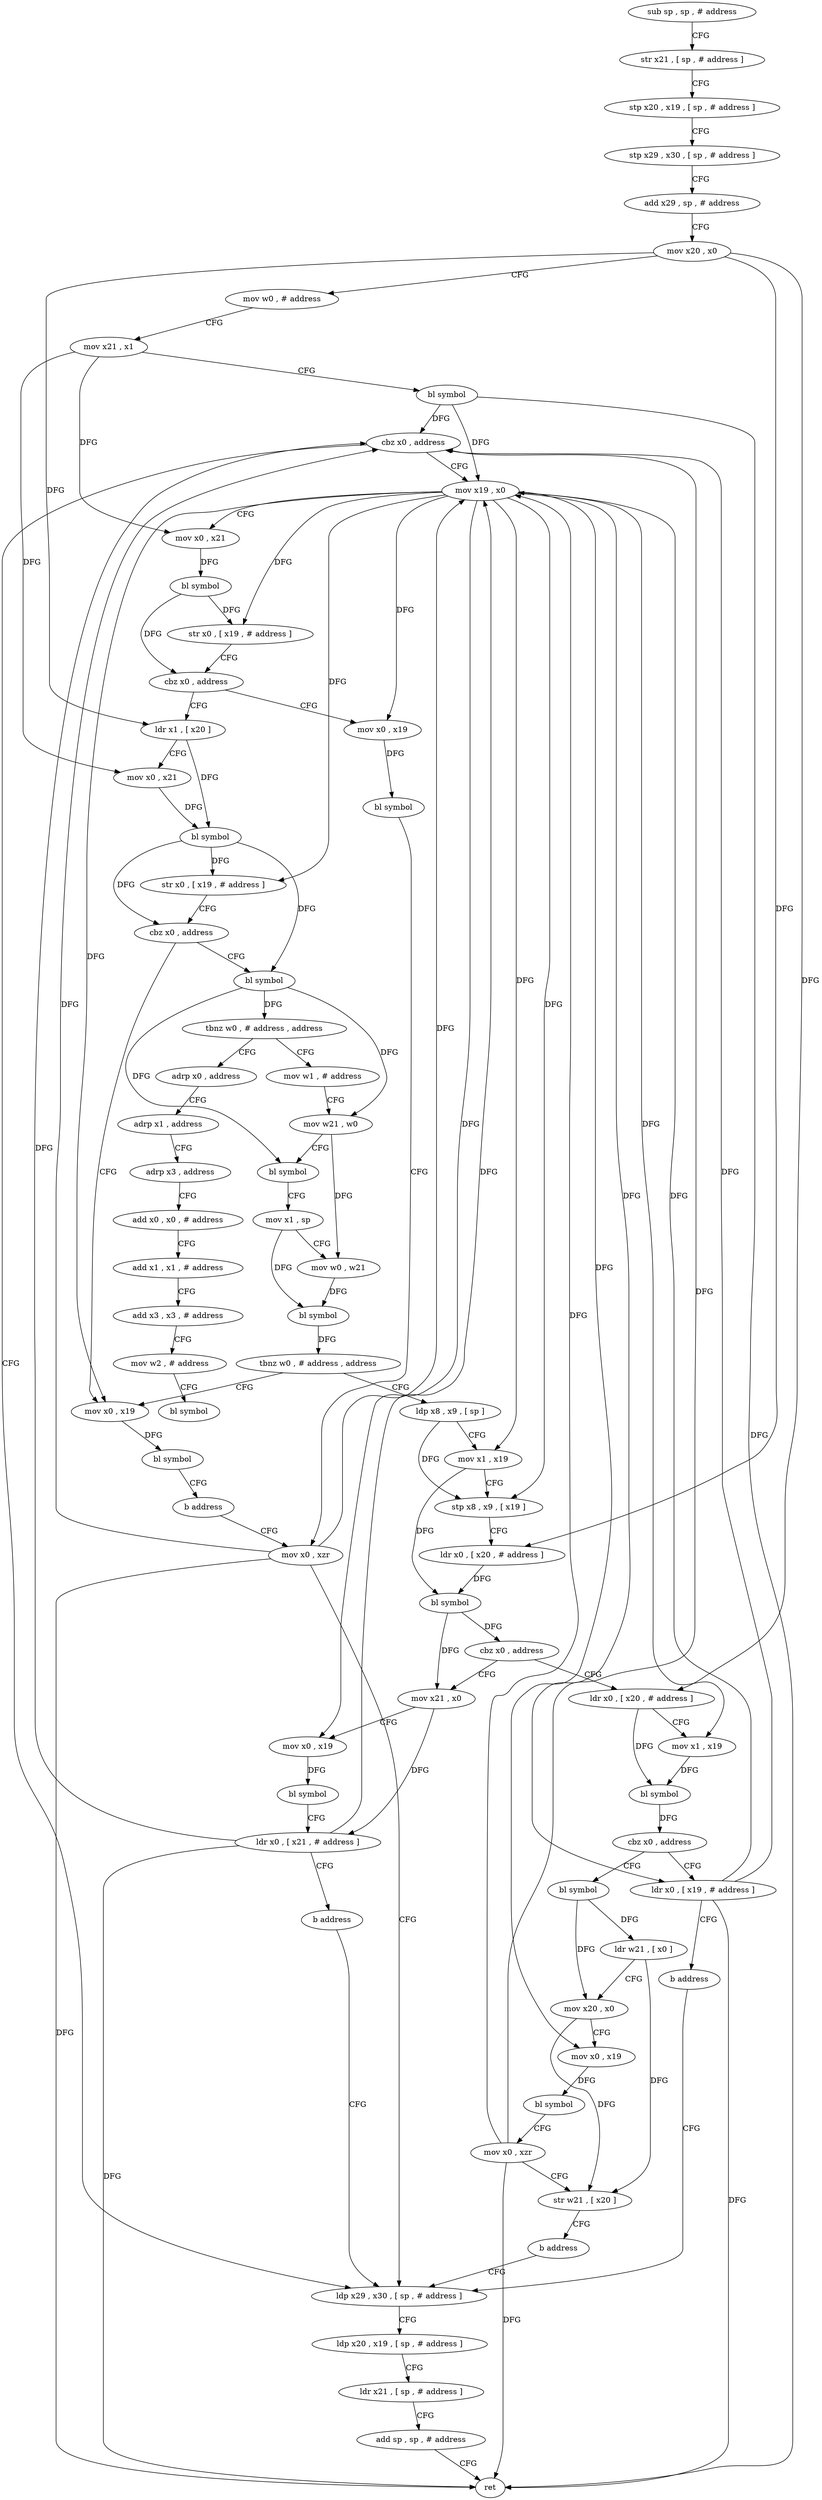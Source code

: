 digraph "func" {
"4234132" [label = "sub sp , sp , # address" ]
"4234136" [label = "str x21 , [ sp , # address ]" ]
"4234140" [label = "stp x20 , x19 , [ sp , # address ]" ]
"4234144" [label = "stp x29 , x30 , [ sp , # address ]" ]
"4234148" [label = "add x29 , sp , # address" ]
"4234152" [label = "mov x20 , x0" ]
"4234156" [label = "mov w0 , # address" ]
"4234160" [label = "mov x21 , x1" ]
"4234164" [label = "bl symbol" ]
"4234168" [label = "cbz x0 , address" ]
"4234316" [label = "ldp x29 , x30 , [ sp , # address ]" ]
"4234172" [label = "mov x19 , x0" ]
"4234320" [label = "ldp x20 , x19 , [ sp , # address ]" ]
"4234324" [label = "ldr x21 , [ sp , # address ]" ]
"4234328" [label = "add sp , sp , # address" ]
"4234332" [label = "ret" ]
"4234176" [label = "mov x0 , x21" ]
"4234180" [label = "bl symbol" ]
"4234184" [label = "str x0 , [ x19 , # address ]" ]
"4234188" [label = "cbz x0 , address" ]
"4234304" [label = "mov x0 , x19" ]
"4234192" [label = "ldr x1 , [ x20 ]" ]
"4234308" [label = "bl symbol" ]
"4234312" [label = "mov x0 , xzr" ]
"4234196" [label = "mov x0 , x21" ]
"4234200" [label = "bl symbol" ]
"4234204" [label = "str x0 , [ x19 , # address ]" ]
"4234208" [label = "cbz x0 , address" ]
"4234292" [label = "mov x0 , x19" ]
"4234212" [label = "bl symbol" ]
"4234296" [label = "bl symbol" ]
"4234300" [label = "b address" ]
"4234216" [label = "tbnz w0 , # address , address" ]
"4234392" [label = "adrp x0 , address" ]
"4234220" [label = "mov w1 , # address" ]
"4234396" [label = "adrp x1 , address" ]
"4234400" [label = "adrp x3 , address" ]
"4234404" [label = "add x0 , x0 , # address" ]
"4234408" [label = "add x1 , x1 , # address" ]
"4234412" [label = "add x3 , x3 , # address" ]
"4234416" [label = "mov w2 , # address" ]
"4234420" [label = "bl symbol" ]
"4234224" [label = "mov w21 , w0" ]
"4234228" [label = "bl symbol" ]
"4234232" [label = "mov x1 , sp" ]
"4234236" [label = "mov w0 , w21" ]
"4234240" [label = "bl symbol" ]
"4234244" [label = "tbnz w0 , # address , address" ]
"4234248" [label = "ldp x8 , x9 , [ sp ]" ]
"4234252" [label = "mov x1 , x19" ]
"4234256" [label = "stp x8 , x9 , [ x19 ]" ]
"4234260" [label = "ldr x0 , [ x20 , # address ]" ]
"4234264" [label = "bl symbol" ]
"4234268" [label = "cbz x0 , address" ]
"4234336" [label = "ldr x0 , [ x20 , # address ]" ]
"4234272" [label = "mov x21 , x0" ]
"4234340" [label = "mov x1 , x19" ]
"4234344" [label = "bl symbol" ]
"4234348" [label = "cbz x0 , address" ]
"4234360" [label = "bl symbol" ]
"4234352" [label = "ldr x0 , [ x19 , # address ]" ]
"4234276" [label = "mov x0 , x19" ]
"4234280" [label = "bl symbol" ]
"4234284" [label = "ldr x0 , [ x21 , # address ]" ]
"4234288" [label = "b address" ]
"4234364" [label = "ldr w21 , [ x0 ]" ]
"4234368" [label = "mov x20 , x0" ]
"4234372" [label = "mov x0 , x19" ]
"4234376" [label = "bl symbol" ]
"4234380" [label = "mov x0 , xzr" ]
"4234384" [label = "str w21 , [ x20 ]" ]
"4234388" [label = "b address" ]
"4234356" [label = "b address" ]
"4234132" -> "4234136" [ label = "CFG" ]
"4234136" -> "4234140" [ label = "CFG" ]
"4234140" -> "4234144" [ label = "CFG" ]
"4234144" -> "4234148" [ label = "CFG" ]
"4234148" -> "4234152" [ label = "CFG" ]
"4234152" -> "4234156" [ label = "CFG" ]
"4234152" -> "4234192" [ label = "DFG" ]
"4234152" -> "4234260" [ label = "DFG" ]
"4234152" -> "4234336" [ label = "DFG" ]
"4234156" -> "4234160" [ label = "CFG" ]
"4234160" -> "4234164" [ label = "CFG" ]
"4234160" -> "4234176" [ label = "DFG" ]
"4234160" -> "4234196" [ label = "DFG" ]
"4234164" -> "4234168" [ label = "DFG" ]
"4234164" -> "4234332" [ label = "DFG" ]
"4234164" -> "4234172" [ label = "DFG" ]
"4234168" -> "4234316" [ label = "CFG" ]
"4234168" -> "4234172" [ label = "CFG" ]
"4234316" -> "4234320" [ label = "CFG" ]
"4234172" -> "4234176" [ label = "CFG" ]
"4234172" -> "4234184" [ label = "DFG" ]
"4234172" -> "4234304" [ label = "DFG" ]
"4234172" -> "4234204" [ label = "DFG" ]
"4234172" -> "4234292" [ label = "DFG" ]
"4234172" -> "4234252" [ label = "DFG" ]
"4234172" -> "4234256" [ label = "DFG" ]
"4234172" -> "4234340" [ label = "DFG" ]
"4234172" -> "4234276" [ label = "DFG" ]
"4234172" -> "4234372" [ label = "DFG" ]
"4234172" -> "4234352" [ label = "DFG" ]
"4234320" -> "4234324" [ label = "CFG" ]
"4234324" -> "4234328" [ label = "CFG" ]
"4234328" -> "4234332" [ label = "CFG" ]
"4234176" -> "4234180" [ label = "DFG" ]
"4234180" -> "4234184" [ label = "DFG" ]
"4234180" -> "4234188" [ label = "DFG" ]
"4234184" -> "4234188" [ label = "CFG" ]
"4234188" -> "4234304" [ label = "CFG" ]
"4234188" -> "4234192" [ label = "CFG" ]
"4234304" -> "4234308" [ label = "DFG" ]
"4234192" -> "4234196" [ label = "CFG" ]
"4234192" -> "4234200" [ label = "DFG" ]
"4234308" -> "4234312" [ label = "CFG" ]
"4234312" -> "4234316" [ label = "CFG" ]
"4234312" -> "4234168" [ label = "DFG" ]
"4234312" -> "4234172" [ label = "DFG" ]
"4234312" -> "4234332" [ label = "DFG" ]
"4234196" -> "4234200" [ label = "DFG" ]
"4234200" -> "4234204" [ label = "DFG" ]
"4234200" -> "4234208" [ label = "DFG" ]
"4234200" -> "4234212" [ label = "DFG" ]
"4234204" -> "4234208" [ label = "CFG" ]
"4234208" -> "4234292" [ label = "CFG" ]
"4234208" -> "4234212" [ label = "CFG" ]
"4234292" -> "4234296" [ label = "DFG" ]
"4234212" -> "4234216" [ label = "DFG" ]
"4234212" -> "4234224" [ label = "DFG" ]
"4234212" -> "4234228" [ label = "DFG" ]
"4234296" -> "4234300" [ label = "CFG" ]
"4234300" -> "4234312" [ label = "CFG" ]
"4234216" -> "4234392" [ label = "CFG" ]
"4234216" -> "4234220" [ label = "CFG" ]
"4234392" -> "4234396" [ label = "CFG" ]
"4234220" -> "4234224" [ label = "CFG" ]
"4234396" -> "4234400" [ label = "CFG" ]
"4234400" -> "4234404" [ label = "CFG" ]
"4234404" -> "4234408" [ label = "CFG" ]
"4234408" -> "4234412" [ label = "CFG" ]
"4234412" -> "4234416" [ label = "CFG" ]
"4234416" -> "4234420" [ label = "CFG" ]
"4234224" -> "4234228" [ label = "CFG" ]
"4234224" -> "4234236" [ label = "DFG" ]
"4234228" -> "4234232" [ label = "CFG" ]
"4234232" -> "4234236" [ label = "CFG" ]
"4234232" -> "4234240" [ label = "DFG" ]
"4234236" -> "4234240" [ label = "DFG" ]
"4234240" -> "4234244" [ label = "DFG" ]
"4234244" -> "4234292" [ label = "CFG" ]
"4234244" -> "4234248" [ label = "CFG" ]
"4234248" -> "4234252" [ label = "CFG" ]
"4234248" -> "4234256" [ label = "DFG" ]
"4234252" -> "4234256" [ label = "CFG" ]
"4234252" -> "4234264" [ label = "DFG" ]
"4234256" -> "4234260" [ label = "CFG" ]
"4234260" -> "4234264" [ label = "DFG" ]
"4234264" -> "4234268" [ label = "DFG" ]
"4234264" -> "4234272" [ label = "DFG" ]
"4234268" -> "4234336" [ label = "CFG" ]
"4234268" -> "4234272" [ label = "CFG" ]
"4234336" -> "4234340" [ label = "CFG" ]
"4234336" -> "4234344" [ label = "DFG" ]
"4234272" -> "4234276" [ label = "CFG" ]
"4234272" -> "4234284" [ label = "DFG" ]
"4234340" -> "4234344" [ label = "DFG" ]
"4234344" -> "4234348" [ label = "DFG" ]
"4234348" -> "4234360" [ label = "CFG" ]
"4234348" -> "4234352" [ label = "CFG" ]
"4234360" -> "4234364" [ label = "DFG" ]
"4234360" -> "4234368" [ label = "DFG" ]
"4234352" -> "4234356" [ label = "CFG" ]
"4234352" -> "4234168" [ label = "DFG" ]
"4234352" -> "4234172" [ label = "DFG" ]
"4234352" -> "4234332" [ label = "DFG" ]
"4234276" -> "4234280" [ label = "DFG" ]
"4234280" -> "4234284" [ label = "CFG" ]
"4234284" -> "4234288" [ label = "CFG" ]
"4234284" -> "4234168" [ label = "DFG" ]
"4234284" -> "4234172" [ label = "DFG" ]
"4234284" -> "4234332" [ label = "DFG" ]
"4234288" -> "4234316" [ label = "CFG" ]
"4234364" -> "4234368" [ label = "CFG" ]
"4234364" -> "4234384" [ label = "DFG" ]
"4234368" -> "4234372" [ label = "CFG" ]
"4234368" -> "4234384" [ label = "DFG" ]
"4234372" -> "4234376" [ label = "DFG" ]
"4234376" -> "4234380" [ label = "CFG" ]
"4234380" -> "4234384" [ label = "CFG" ]
"4234380" -> "4234168" [ label = "DFG" ]
"4234380" -> "4234172" [ label = "DFG" ]
"4234380" -> "4234332" [ label = "DFG" ]
"4234384" -> "4234388" [ label = "CFG" ]
"4234388" -> "4234316" [ label = "CFG" ]
"4234356" -> "4234316" [ label = "CFG" ]
}
